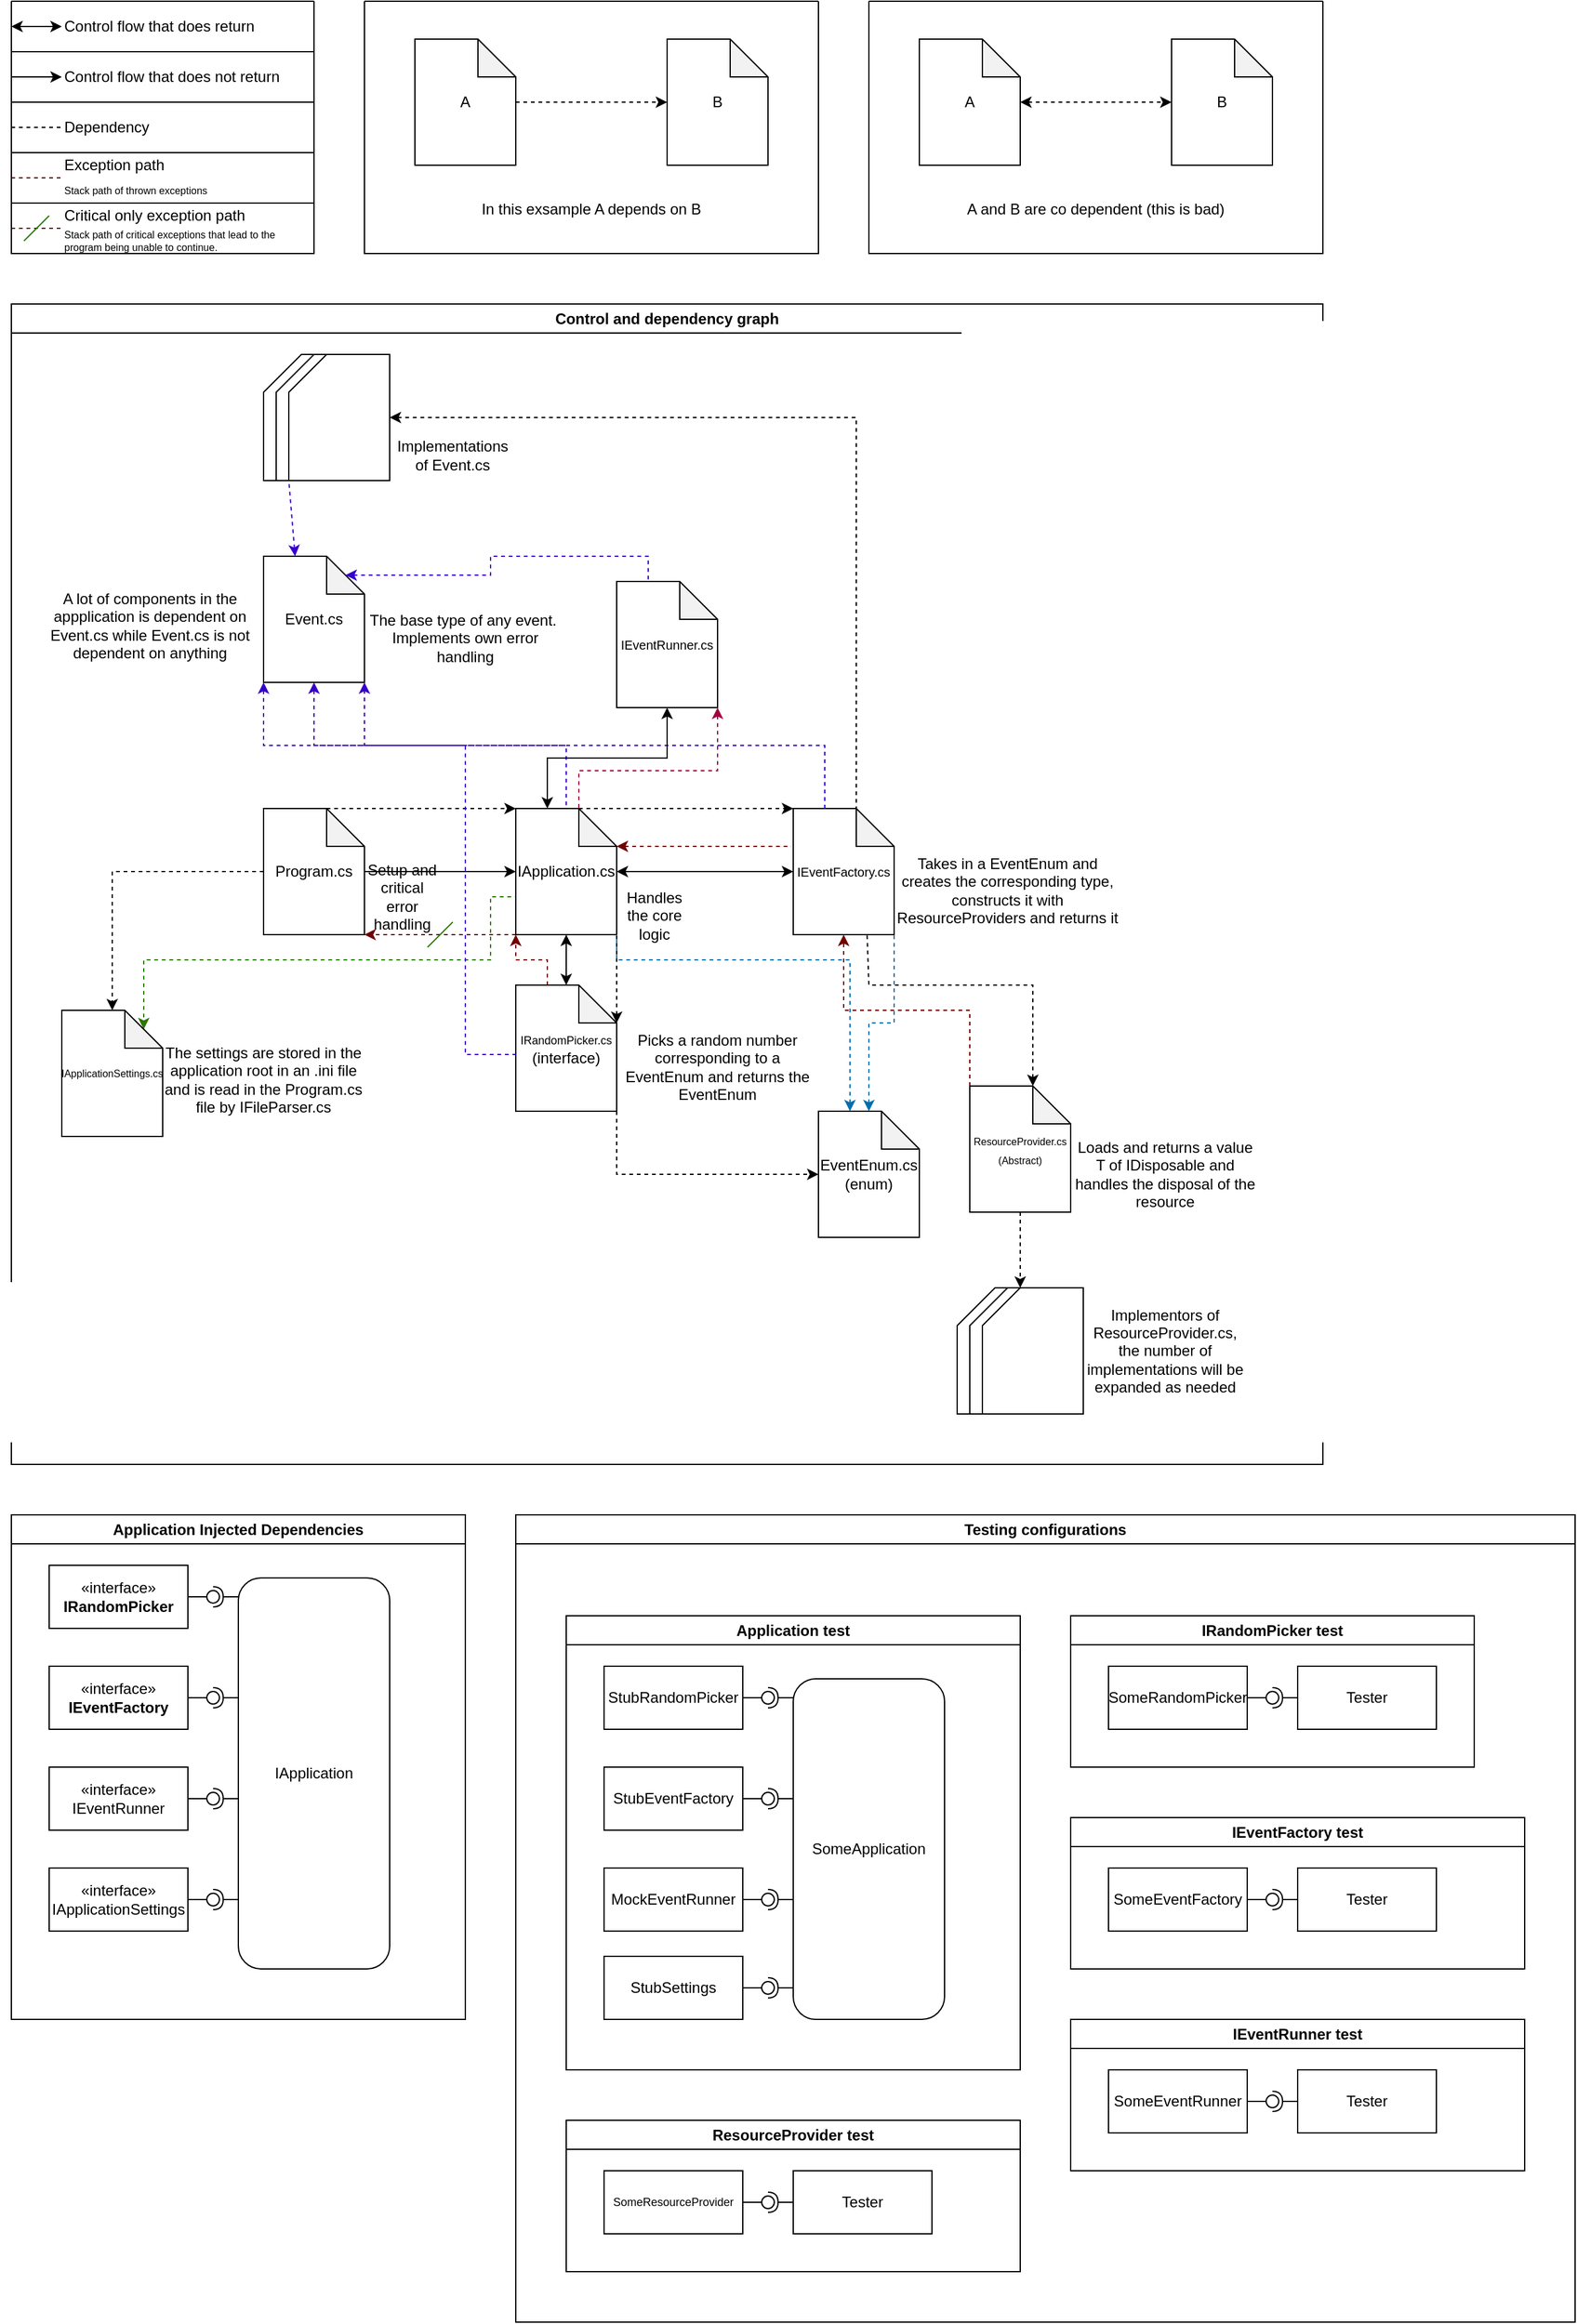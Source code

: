 <mxfile version="21.6.8" type="device">
  <diagram name="Page-1" id="oXJqQtW-Z9CdaKA_W9ZZ">
    <mxGraphModel dx="1449" dy="1396" grid="1" gridSize="10" guides="1" tooltips="1" connect="1" arrows="1" fold="1" page="1" pageScale="1" pageWidth="850" pageHeight="1100" math="0" shadow="0">
      <root>
        <mxCell id="0" />
        <mxCell id="1" parent="0" />
        <mxCell id="w2HOxnU2GR0AyzulczZv-25" value="" style="endArrow=none;dashed=1;html=1;rounded=0;fillColor=#a20025;strokeColor=#6F0000;" parent="1" edge="1">
          <mxGeometry width="50" height="50" relative="1" as="geometry">
            <mxPoint x="240" y="300" as="sourcePoint" />
            <mxPoint x="280" y="300" as="targetPoint" />
          </mxGeometry>
        </mxCell>
        <mxCell id="w2HOxnU2GR0AyzulczZv-26" value="" style="endArrow=none;dashed=1;html=1;rounded=0;fillColor=#a20025;strokeColor=#6F0000;" parent="1" edge="1">
          <mxGeometry width="50" height="50" relative="1" as="geometry">
            <mxPoint x="240" y="260" as="sourcePoint" />
            <mxPoint x="280" y="260" as="targetPoint" />
          </mxGeometry>
        </mxCell>
        <mxCell id="w2HOxnU2GR0AyzulczZv-27" value="" style="endArrow=none;html=1;rounded=0;fillColor=#60a917;strokeColor=#2D7600;" parent="1" edge="1">
          <mxGeometry width="50" height="50" relative="1" as="geometry">
            <mxPoint x="270" y="290" as="sourcePoint" />
            <mxPoint x="250" y="310" as="targetPoint" />
          </mxGeometry>
        </mxCell>
        <mxCell id="w2HOxnU2GR0AyzulczZv-28" value="Exception path" style="text;html=1;strokeColor=none;fillColor=none;align=left;verticalAlign=middle;whiteSpace=wrap;rounded=0;" parent="1" vertex="1">
          <mxGeometry x="280" y="240" width="90" height="20" as="geometry" />
        </mxCell>
        <mxCell id="w2HOxnU2GR0AyzulczZv-30" value="" style="swimlane;startSize=0;" parent="1" vertex="1">
          <mxGeometry x="240" y="280" width="240" height="40" as="geometry" />
        </mxCell>
        <mxCell id="w2HOxnU2GR0AyzulczZv-34" value="Critical only exception path" style="text;html=1;strokeColor=none;fillColor=none;align=left;verticalAlign=middle;whiteSpace=wrap;rounded=0;" parent="w2HOxnU2GR0AyzulczZv-30" vertex="1">
          <mxGeometry x="40" width="150" height="20" as="geometry" />
        </mxCell>
        <mxCell id="w2HOxnU2GR0AyzulczZv-36" value="Stack path of critical exceptions that lead to the program being unable to continue." style="text;html=1;strokeColor=none;fillColor=none;align=left;verticalAlign=middle;whiteSpace=wrap;rounded=0;fontSize=8;" parent="w2HOxnU2GR0AyzulczZv-30" vertex="1">
          <mxGeometry x="40" y="20" width="200" height="20" as="geometry" />
        </mxCell>
        <mxCell id="w2HOxnU2GR0AyzulczZv-31" value="" style="swimlane;startSize=0;" parent="1" vertex="1">
          <mxGeometry x="240" y="240" width="240" height="40" as="geometry" />
        </mxCell>
        <mxCell id="w2HOxnU2GR0AyzulczZv-35" value="Stack path of thrown exceptions" style="text;html=1;strokeColor=none;fillColor=none;align=left;verticalAlign=middle;whiteSpace=wrap;rounded=0;fontSize=8;" parent="w2HOxnU2GR0AyzulczZv-31" vertex="1">
          <mxGeometry x="40" y="20" width="200" height="20" as="geometry" />
        </mxCell>
        <mxCell id="w2HOxnU2GR0AyzulczZv-53" value="" style="endArrow=none;dashed=1;html=1;rounded=0;" parent="1" edge="1">
          <mxGeometry width="50" height="50" relative="1" as="geometry">
            <mxPoint x="240" y="220" as="sourcePoint" />
            <mxPoint x="280" y="220" as="targetPoint" />
          </mxGeometry>
        </mxCell>
        <mxCell id="w2HOxnU2GR0AyzulczZv-55" value="" style="swimlane;startSize=0;" parent="1" vertex="1">
          <mxGeometry x="240" y="200" width="240" height="40" as="geometry" />
        </mxCell>
        <mxCell id="w2HOxnU2GR0AyzulczZv-56" value="Dependency" style="text;html=1;strokeColor=none;fillColor=none;align=left;verticalAlign=middle;whiteSpace=wrap;rounded=0;" parent="w2HOxnU2GR0AyzulczZv-55" vertex="1">
          <mxGeometry x="40" y="10" width="120" height="20" as="geometry" />
        </mxCell>
        <mxCell id="w2HOxnU2GR0AyzulczZv-62" value="" style="endArrow=classic;html=1;rounded=0;" parent="1" edge="1">
          <mxGeometry width="50" height="50" relative="1" as="geometry">
            <mxPoint x="240" y="180" as="sourcePoint" />
            <mxPoint x="280" y="180" as="targetPoint" />
          </mxGeometry>
        </mxCell>
        <mxCell id="w2HOxnU2GR0AyzulczZv-63" value="" style="swimlane;startSize=0;" parent="1" vertex="1">
          <mxGeometry x="240" y="160" width="240" height="40" as="geometry" />
        </mxCell>
        <mxCell id="w2HOxnU2GR0AyzulczZv-64" value="Control flow that does not return" style="text;html=1;strokeColor=none;fillColor=none;align=left;verticalAlign=middle;whiteSpace=wrap;rounded=0;" parent="w2HOxnU2GR0AyzulczZv-63" vertex="1">
          <mxGeometry x="40" y="10" width="200" height="20" as="geometry" />
        </mxCell>
        <mxCell id="w2HOxnU2GR0AyzulczZv-70" value="" style="endArrow=classic;startArrow=classic;html=1;rounded=0;" parent="1" edge="1">
          <mxGeometry width="50" height="50" relative="1" as="geometry">
            <mxPoint x="240" y="140" as="sourcePoint" />
            <mxPoint x="280" y="140" as="targetPoint" />
            <Array as="points" />
          </mxGeometry>
        </mxCell>
        <mxCell id="w2HOxnU2GR0AyzulczZv-71" value="" style="swimlane;startSize=0;" parent="1" vertex="1">
          <mxGeometry x="240" y="120" width="240" height="40" as="geometry" />
        </mxCell>
        <mxCell id="w2HOxnU2GR0AyzulczZv-72" value="Control flow that does return" style="text;html=1;strokeColor=none;fillColor=none;align=left;verticalAlign=middle;whiteSpace=wrap;rounded=0;" parent="w2HOxnU2GR0AyzulczZv-71" vertex="1">
          <mxGeometry x="40" y="5" width="200" height="30" as="geometry" />
        </mxCell>
        <mxCell id="w2HOxnU2GR0AyzulczZv-90" value="" style="swimlane;startSize=0;" parent="1" vertex="1">
          <mxGeometry x="520" y="120" width="360" height="200" as="geometry">
            <mxRectangle x="480" y="90" width="50" height="40" as="alternateBounds" />
          </mxGeometry>
        </mxCell>
        <mxCell id="w2HOxnU2GR0AyzulczZv-86" value="A" style="shape=note;whiteSpace=wrap;html=1;backgroundOutline=1;darkOpacity=0.05;" parent="w2HOxnU2GR0AyzulczZv-90" vertex="1">
          <mxGeometry x="40" y="30" width="80" height="100" as="geometry" />
        </mxCell>
        <mxCell id="w2HOxnU2GR0AyzulczZv-87" value="B" style="shape=note;whiteSpace=wrap;html=1;backgroundOutline=1;darkOpacity=0.05;" parent="w2HOxnU2GR0AyzulczZv-90" vertex="1">
          <mxGeometry x="240" y="30" width="80" height="100" as="geometry" />
        </mxCell>
        <mxCell id="w2HOxnU2GR0AyzulczZv-88" style="edgeStyle=orthogonalEdgeStyle;rounded=0;orthogonalLoop=1;jettySize=auto;html=1;entryX=0;entryY=0.5;entryDx=0;entryDy=0;entryPerimeter=0;dashed=1;" parent="w2HOxnU2GR0AyzulczZv-90" source="w2HOxnU2GR0AyzulczZv-86" target="w2HOxnU2GR0AyzulczZv-87" edge="1">
          <mxGeometry relative="1" as="geometry" />
        </mxCell>
        <mxCell id="w2HOxnU2GR0AyzulczZv-89" value="In this exsample A depends on B" style="text;html=1;strokeColor=none;fillColor=none;align=center;verticalAlign=middle;whiteSpace=wrap;rounded=0;" parent="w2HOxnU2GR0AyzulczZv-90" vertex="1">
          <mxGeometry x="40" y="150" width="280" height="30" as="geometry" />
        </mxCell>
        <mxCell id="w2HOxnU2GR0AyzulczZv-91" value="" style="swimlane;startSize=0;" parent="1" vertex="1">
          <mxGeometry x="920" y="120" width="360" height="200" as="geometry">
            <mxRectangle x="480" y="90" width="50" height="40" as="alternateBounds" />
          </mxGeometry>
        </mxCell>
        <mxCell id="w2HOxnU2GR0AyzulczZv-92" value="A" style="shape=note;whiteSpace=wrap;html=1;backgroundOutline=1;darkOpacity=0.05;" parent="w2HOxnU2GR0AyzulczZv-91" vertex="1">
          <mxGeometry x="40" y="30" width="80" height="100" as="geometry" />
        </mxCell>
        <mxCell id="w2HOxnU2GR0AyzulczZv-93" value="B" style="shape=note;whiteSpace=wrap;html=1;backgroundOutline=1;darkOpacity=0.05;" parent="w2HOxnU2GR0AyzulczZv-91" vertex="1">
          <mxGeometry x="240" y="30" width="80" height="100" as="geometry" />
        </mxCell>
        <mxCell id="w2HOxnU2GR0AyzulczZv-94" style="edgeStyle=orthogonalEdgeStyle;rounded=0;orthogonalLoop=1;jettySize=auto;html=1;entryX=0;entryY=0.5;entryDx=0;entryDy=0;entryPerimeter=0;dashed=1;startArrow=classic;startFill=1;" parent="w2HOxnU2GR0AyzulczZv-91" source="w2HOxnU2GR0AyzulczZv-92" target="w2HOxnU2GR0AyzulczZv-93" edge="1">
          <mxGeometry relative="1" as="geometry" />
        </mxCell>
        <mxCell id="w2HOxnU2GR0AyzulczZv-95" value="A and B are co dependent (this is bad)" style="text;html=1;strokeColor=none;fillColor=none;align=center;verticalAlign=middle;whiteSpace=wrap;rounded=0;" parent="w2HOxnU2GR0AyzulczZv-91" vertex="1">
          <mxGeometry x="40" y="150" width="280" height="30" as="geometry" />
        </mxCell>
        <mxCell id="w2HOxnU2GR0AyzulczZv-113" value="Control and dependency graph" style="swimlane;whiteSpace=wrap;html=1;" parent="1" vertex="1">
          <mxGeometry x="240" y="360" width="1040" height="920" as="geometry" />
        </mxCell>
        <mxCell id="3jPGnn16u3qIRGqG-PNF-4" style="edgeStyle=orthogonalEdgeStyle;rounded=0;orthogonalLoop=1;jettySize=auto;html=1;entryX=0.5;entryY=0;entryDx=0;entryDy=0;entryPerimeter=0;dashed=1;" edge="1" parent="w2HOxnU2GR0AyzulczZv-113" source="w2HOxnU2GR0AyzulczZv-2" target="3jPGnn16u3qIRGqG-PNF-1">
          <mxGeometry relative="1" as="geometry" />
        </mxCell>
        <mxCell id="w2HOxnU2GR0AyzulczZv-2" value="Program.cs" style="shape=note;whiteSpace=wrap;html=1;backgroundOutline=1;darkOpacity=0.05;" parent="w2HOxnU2GR0AyzulczZv-113" vertex="1">
          <mxGeometry x="200" y="400" width="80" height="100" as="geometry" />
        </mxCell>
        <mxCell id="w2HOxnU2GR0AyzulczZv-13" style="edgeStyle=orthogonalEdgeStyle;rounded=0;orthogonalLoop=1;jettySize=auto;html=1;exitX=0;exitY=1;exitDx=0;exitDy=0;exitPerimeter=0;entryX=1;entryY=1;entryDx=0;entryDy=0;entryPerimeter=0;fillColor=#a20025;strokeColor=#6F0000;dashed=1;" parent="w2HOxnU2GR0AyzulczZv-113" source="w2HOxnU2GR0AyzulczZv-3" target="w2HOxnU2GR0AyzulczZv-2" edge="1">
          <mxGeometry relative="1" as="geometry">
            <Array as="points">
              <mxPoint x="380" y="500" />
              <mxPoint x="380" y="500" />
            </Array>
          </mxGeometry>
        </mxCell>
        <mxCell id="3jPGnn16u3qIRGqG-PNF-5" style="edgeStyle=orthogonalEdgeStyle;rounded=0;orthogonalLoop=1;jettySize=auto;html=1;exitX=0.014;exitY=0.712;exitDx=0;exitDy=0;exitPerimeter=0;entryX=0;entryY=0;entryDx=65;entryDy=15;entryPerimeter=0;dashed=1;fillColor=#60a917;strokeColor=#2D7600;" edge="1" parent="w2HOxnU2GR0AyzulczZv-113" source="w2HOxnU2GR0AyzulczZv-3" target="3jPGnn16u3qIRGqG-PNF-1">
          <mxGeometry relative="1" as="geometry">
            <Array as="points">
              <mxPoint x="400" y="471" />
              <mxPoint x="400" y="470" />
              <mxPoint x="380" y="470" />
              <mxPoint x="380" y="520" />
              <mxPoint x="105" y="520" />
            </Array>
          </mxGeometry>
        </mxCell>
        <mxCell id="w2HOxnU2GR0AyzulczZv-3" value="IApplication.cs" style="shape=note;whiteSpace=wrap;html=1;backgroundOutline=1;darkOpacity=0.05;" parent="w2HOxnU2GR0AyzulczZv-113" vertex="1">
          <mxGeometry x="400" y="400" width="80" height="100" as="geometry" />
        </mxCell>
        <mxCell id="w2HOxnU2GR0AyzulczZv-5" style="edgeStyle=orthogonalEdgeStyle;rounded=0;orthogonalLoop=1;jettySize=auto;html=1;entryX=0;entryY=0.5;entryDx=0;entryDy=0;entryPerimeter=0;" parent="w2HOxnU2GR0AyzulczZv-113" source="w2HOxnU2GR0AyzulczZv-2" target="w2HOxnU2GR0AyzulczZv-3" edge="1">
          <mxGeometry relative="1" as="geometry">
            <Array as="points">
              <mxPoint x="390" y="450" />
              <mxPoint x="390" y="450" />
            </Array>
          </mxGeometry>
        </mxCell>
        <mxCell id="w2HOxnU2GR0AyzulczZv-10" style="edgeStyle=orthogonalEdgeStyle;rounded=0;orthogonalLoop=1;jettySize=auto;html=1;exitX=0;exitY=0;exitDx=25;exitDy=0;exitPerimeter=0;entryX=0;entryY=1;entryDx=0;entryDy=0;entryPerimeter=0;fillColor=#a20025;strokeColor=#6F0000;dashed=1;" parent="w2HOxnU2GR0AyzulczZv-113" source="w2HOxnU2GR0AyzulczZv-4" target="w2HOxnU2GR0AyzulczZv-3" edge="1">
          <mxGeometry relative="1" as="geometry" />
        </mxCell>
        <mxCell id="w2HOxnU2GR0AyzulczZv-4" value="&lt;font style=&quot;&quot;&gt;&lt;font style=&quot;font-size: 9px;&quot;&gt;IRandomPicker.cs&lt;br&gt;&lt;/font&gt;(interface)&lt;br&gt;&lt;/font&gt;" style="shape=note;whiteSpace=wrap;html=1;backgroundOutline=1;darkOpacity=0.05;" parent="w2HOxnU2GR0AyzulczZv-113" vertex="1">
          <mxGeometry x="400" y="540" width="80" height="100" as="geometry" />
        </mxCell>
        <mxCell id="w2HOxnU2GR0AyzulczZv-8" style="edgeStyle=orthogonalEdgeStyle;rounded=0;orthogonalLoop=1;jettySize=auto;html=1;exitX=0.5;exitY=1;exitDx=0;exitDy=0;exitPerimeter=0;entryX=0.5;entryY=0;entryDx=0;entryDy=0;entryPerimeter=0;startArrow=classic;startFill=1;" parent="w2HOxnU2GR0AyzulczZv-113" source="w2HOxnU2GR0AyzulczZv-3" target="w2HOxnU2GR0AyzulczZv-4" edge="1">
          <mxGeometry relative="1" as="geometry" />
        </mxCell>
        <mxCell id="w2HOxnU2GR0AyzulczZv-14" value="" style="endArrow=none;html=1;rounded=0;fillColor=#60a917;strokeColor=#2D7600;" parent="w2HOxnU2GR0AyzulczZv-113" edge="1">
          <mxGeometry width="50" height="50" relative="1" as="geometry">
            <mxPoint x="330" y="510" as="sourcePoint" />
            <mxPoint x="350" y="490" as="targetPoint" />
          </mxGeometry>
        </mxCell>
        <mxCell id="w2HOxnU2GR0AyzulczZv-21" value="Picks a random number corresponding to a EventEnum and returns the EventEnum" style="text;html=1;strokeColor=none;fillColor=none;align=center;verticalAlign=middle;whiteSpace=wrap;rounded=0;" parent="w2HOxnU2GR0AyzulczZv-113" vertex="1">
          <mxGeometry x="480" y="570" width="160" height="70" as="geometry" />
        </mxCell>
        <mxCell id="w2HOxnU2GR0AyzulczZv-22" value="Handles the core logic" style="text;html=1;strokeColor=none;fillColor=none;align=center;verticalAlign=middle;whiteSpace=wrap;rounded=0;" parent="w2HOxnU2GR0AyzulczZv-113" vertex="1">
          <mxGeometry x="480" y="460" width="60" height="50" as="geometry" />
        </mxCell>
        <mxCell id="w2HOxnU2GR0AyzulczZv-24" value="Setup and critical error handling" style="text;html=1;strokeColor=none;fillColor=none;align=center;verticalAlign=middle;whiteSpace=wrap;rounded=0;" parent="w2HOxnU2GR0AyzulczZv-113" vertex="1">
          <mxGeometry x="280" y="440" width="60" height="60" as="geometry" />
        </mxCell>
        <mxCell id="w2HOxnU2GR0AyzulczZv-41" value="&lt;font style=&quot;font-size: 10px;&quot;&gt;IEventFactory.cs&lt;/font&gt;" style="shape=note;whiteSpace=wrap;html=1;backgroundOutline=1;darkOpacity=0.05;" parent="w2HOxnU2GR0AyzulczZv-113" vertex="1">
          <mxGeometry x="620" y="400" width="80" height="100" as="geometry" />
        </mxCell>
        <mxCell id="w2HOxnU2GR0AyzulczZv-47" style="edgeStyle=orthogonalEdgeStyle;rounded=0;orthogonalLoop=1;jettySize=auto;html=1;entryX=0;entryY=0.5;entryDx=0;entryDy=0;entryPerimeter=0;startArrow=classic;startFill=1;" parent="w2HOxnU2GR0AyzulczZv-113" source="w2HOxnU2GR0AyzulczZv-3" target="w2HOxnU2GR0AyzulczZv-41" edge="1">
          <mxGeometry relative="1" as="geometry" />
        </mxCell>
        <mxCell id="w2HOxnU2GR0AyzulczZv-99" style="edgeStyle=orthogonalEdgeStyle;rounded=0;orthogonalLoop=1;jettySize=auto;html=1;exitX=0;exitY=0;exitDx=80;exitDy=30;exitPerimeter=0;entryX=-0.018;entryY=0.3;entryDx=0;entryDy=0;entryPerimeter=0;fillColor=#a20025;strokeColor=#6F0000;startArrow=classic;startFill=1;endArrow=none;endFill=0;dashed=1;" parent="w2HOxnU2GR0AyzulczZv-113" source="w2HOxnU2GR0AyzulczZv-3" target="w2HOxnU2GR0AyzulczZv-41" edge="1">
          <mxGeometry relative="1" as="geometry" />
        </mxCell>
        <mxCell id="w2HOxnU2GR0AyzulczZv-43" value="Takes in a EventEnum and creates the corresponding type, constructs it with ResourceProviders and returns it" style="text;html=1;strokeColor=none;fillColor=none;align=center;verticalAlign=middle;whiteSpace=wrap;rounded=0;" parent="w2HOxnU2GR0AyzulczZv-113" vertex="1">
          <mxGeometry x="700" y="430" width="180" height="70" as="geometry" />
        </mxCell>
        <mxCell id="w2HOxnU2GR0AyzulczZv-97" style="edgeStyle=orthogonalEdgeStyle;rounded=0;orthogonalLoop=1;jettySize=auto;html=1;exitX=0;exitY=0;exitDx=0;exitDy=0;exitPerimeter=0;entryX=0.5;entryY=1;entryDx=0;entryDy=0;entryPerimeter=0;fillColor=#a20025;strokeColor=#6F0000;dashed=1;" parent="w2HOxnU2GR0AyzulczZv-113" source="w2HOxnU2GR0AyzulczZv-44" target="w2HOxnU2GR0AyzulczZv-41" edge="1">
          <mxGeometry relative="1" as="geometry">
            <mxPoint x="759.953" y="560" as="targetPoint" />
          </mxGeometry>
        </mxCell>
        <mxCell id="w2HOxnU2GR0AyzulczZv-44" value="&lt;font style=&quot;font-size: 8px;&quot;&gt;ResourceProvider.cs&lt;br&gt;(Abstract)&lt;br&gt;&lt;/font&gt;" style="shape=note;whiteSpace=wrap;html=1;backgroundOutline=1;darkOpacity=0.05;" parent="w2HOxnU2GR0AyzulczZv-113" vertex="1">
          <mxGeometry x="760" y="620" width="80" height="100" as="geometry" />
        </mxCell>
        <mxCell id="w2HOxnU2GR0AyzulczZv-45" value="Loads and returns a value T of IDisposable and handles the disposal of the resource" style="text;html=1;strokeColor=none;fillColor=none;align=center;verticalAlign=middle;whiteSpace=wrap;rounded=0;" parent="w2HOxnU2GR0AyzulczZv-113" vertex="1">
          <mxGeometry x="840" y="660" width="150" height="60" as="geometry" />
        </mxCell>
        <mxCell id="w2HOxnU2GR0AyzulczZv-46" value="" style="endArrow=none;dashed=1;html=1;rounded=0;entryX=0.732;entryY=0.998;entryDx=0;entryDy=0;entryPerimeter=0;endFill=0;startArrow=classic;startFill=1;exitX=0;exitY=0;exitDx=50;exitDy=0;exitPerimeter=0;" parent="w2HOxnU2GR0AyzulczZv-113" source="w2HOxnU2GR0AyzulczZv-44" target="w2HOxnU2GR0AyzulczZv-41" edge="1">
          <mxGeometry width="50" height="50" relative="1" as="geometry">
            <mxPoint x="760" y="620" as="sourcePoint" />
            <mxPoint x="720" y="530" as="targetPoint" />
            <Array as="points">
              <mxPoint x="810" y="540" />
              <mxPoint x="720" y="540" />
              <mxPoint x="680" y="540" />
            </Array>
          </mxGeometry>
        </mxCell>
        <mxCell id="w2HOxnU2GR0AyzulczZv-48" value="" style="shape=card;whiteSpace=wrap;html=1;" parent="w2HOxnU2GR0AyzulczZv-113" vertex="1">
          <mxGeometry x="750" y="780" width="80" height="100" as="geometry" />
        </mxCell>
        <mxCell id="w2HOxnU2GR0AyzulczZv-49" value="" style="shape=card;whiteSpace=wrap;html=1;" parent="w2HOxnU2GR0AyzulczZv-113" vertex="1">
          <mxGeometry x="760" y="780" width="80" height="100" as="geometry" />
        </mxCell>
        <mxCell id="w2HOxnU2GR0AyzulczZv-50" value="" style="shape=card;whiteSpace=wrap;html=1;" parent="w2HOxnU2GR0AyzulczZv-113" vertex="1">
          <mxGeometry x="770" y="780" width="80" height="100" as="geometry" />
        </mxCell>
        <mxCell id="w2HOxnU2GR0AyzulczZv-51" style="edgeStyle=orthogonalEdgeStyle;rounded=0;orthogonalLoop=1;jettySize=auto;html=1;entryX=0;entryY=0;entryDx=30;entryDy=0;entryPerimeter=0;dashed=1;" parent="w2HOxnU2GR0AyzulczZv-113" source="w2HOxnU2GR0AyzulczZv-44" target="w2HOxnU2GR0AyzulczZv-50" edge="1">
          <mxGeometry relative="1" as="geometry" />
        </mxCell>
        <mxCell id="w2HOxnU2GR0AyzulczZv-52" value="Implementors of &lt;br&gt;ResourceProvider.cs, the number of implementations will be expanded as needed" style="text;html=1;strokeColor=none;fillColor=none;align=center;verticalAlign=middle;whiteSpace=wrap;rounded=0;" parent="w2HOxnU2GR0AyzulczZv-113" vertex="1">
          <mxGeometry x="850" y="780" width="130" height="100" as="geometry" />
        </mxCell>
        <mxCell id="w2HOxnU2GR0AyzulczZv-57" value="" style="endArrow=classic;dashed=1;html=1;rounded=0;entryX=0;entryY=0;entryDx=0;entryDy=0;entryPerimeter=0;exitX=0;exitY=0;exitDx=50;exitDy=0;exitPerimeter=0;endFill=1;" parent="w2HOxnU2GR0AyzulczZv-113" source="w2HOxnU2GR0AyzulczZv-3" target="w2HOxnU2GR0AyzulczZv-41" edge="1">
          <mxGeometry width="50" height="50" relative="1" as="geometry">
            <mxPoint x="510" y="440" as="sourcePoint" />
            <mxPoint x="560" y="390" as="targetPoint" />
          </mxGeometry>
        </mxCell>
        <mxCell id="w2HOxnU2GR0AyzulczZv-58" value="" style="endArrow=classic;dashed=1;html=1;rounded=0;entryX=0;entryY=0;entryDx=0;entryDy=0;entryPerimeter=0;exitX=0;exitY=0;exitDx=50;exitDy=0;exitPerimeter=0;endFill=1;" parent="w2HOxnU2GR0AyzulczZv-113" source="w2HOxnU2GR0AyzulczZv-2" target="w2HOxnU2GR0AyzulczZv-3" edge="1">
          <mxGeometry width="50" height="50" relative="1" as="geometry">
            <mxPoint x="300" y="430" as="sourcePoint" />
            <mxPoint x="350" y="380" as="targetPoint" />
          </mxGeometry>
        </mxCell>
        <mxCell id="w2HOxnU2GR0AyzulczZv-59" value="" style="endArrow=none;dashed=1;html=1;rounded=0;entryX=1;entryY=1;entryDx=0;entryDy=0;entryPerimeter=0;exitX=0;exitY=0;exitDx=80;exitDy=30;exitPerimeter=0;endFill=0;startArrow=classic;startFill=1;" parent="w2HOxnU2GR0AyzulczZv-113" source="w2HOxnU2GR0AyzulczZv-4" target="w2HOxnU2GR0AyzulczZv-3" edge="1">
          <mxGeometry width="50" height="50" relative="1" as="geometry">
            <mxPoint x="450" y="530" as="sourcePoint" />
            <mxPoint x="500" y="480" as="targetPoint" />
          </mxGeometry>
        </mxCell>
        <mxCell id="w2HOxnU2GR0AyzulczZv-82" style="edgeStyle=orthogonalEdgeStyle;rounded=0;orthogonalLoop=1;jettySize=auto;html=1;exitX=0.5;exitY=1;exitDx=0;exitDy=0;exitPerimeter=0;entryX=0.5;entryY=0;entryDx=0;entryDy=0;entryPerimeter=0;dashed=1;endArrow=none;endFill=0;startArrow=classic;startFill=1;fillColor=#6a00ff;strokeColor=#3700CC;" parent="w2HOxnU2GR0AyzulczZv-113" source="w2HOxnU2GR0AyzulczZv-73" target="w2HOxnU2GR0AyzulczZv-3" edge="1">
          <mxGeometry relative="1" as="geometry" />
        </mxCell>
        <mxCell id="w2HOxnU2GR0AyzulczZv-83" style="edgeStyle=orthogonalEdgeStyle;rounded=0;orthogonalLoop=1;jettySize=auto;html=1;exitX=0;exitY=1;exitDx=0;exitDy=0;exitPerimeter=0;entryX=0;entryY=0.5;entryDx=0;entryDy=0;entryPerimeter=0;endArrow=none;endFill=0;startArrow=classic;startFill=1;dashed=1;fillColor=#6a00ff;strokeColor=#3700CC;" parent="w2HOxnU2GR0AyzulczZv-113" source="w2HOxnU2GR0AyzulczZv-73" edge="1">
          <mxGeometry relative="1" as="geometry">
            <mxPoint x="200" y="305" as="sourcePoint" />
            <mxPoint x="400" y="595" as="targetPoint" />
            <Array as="points">
              <mxPoint x="200" y="350" />
              <mxPoint x="360" y="350" />
              <mxPoint x="360" y="595" />
            </Array>
          </mxGeometry>
        </mxCell>
        <mxCell id="w2HOxnU2GR0AyzulczZv-73" value="Event.cs" style="shape=note;whiteSpace=wrap;html=1;backgroundOutline=1;darkOpacity=0.05;" parent="w2HOxnU2GR0AyzulczZv-113" vertex="1">
          <mxGeometry x="200" y="200" width="80" height="100" as="geometry" />
        </mxCell>
        <mxCell id="w2HOxnU2GR0AyzulczZv-85" style="edgeStyle=orthogonalEdgeStyle;rounded=0;orthogonalLoop=1;jettySize=auto;html=1;exitX=0;exitY=0;exitDx=25;exitDy=0;exitPerimeter=0;entryX=1;entryY=1;entryDx=0;entryDy=0;entryPerimeter=0;dashed=1;fillColor=#6a00ff;strokeColor=#3700CC;" parent="w2HOxnU2GR0AyzulczZv-113" source="w2HOxnU2GR0AyzulczZv-41" target="w2HOxnU2GR0AyzulczZv-73" edge="1">
          <mxGeometry relative="1" as="geometry" />
        </mxCell>
        <mxCell id="w2HOxnU2GR0AyzulczZv-74" value="The base type of any event.&amp;nbsp;&lt;br&gt;Implements own error handling" style="text;html=1;strokeColor=none;fillColor=none;align=center;verticalAlign=middle;whiteSpace=wrap;rounded=0;" parent="w2HOxnU2GR0AyzulczZv-113" vertex="1">
          <mxGeometry x="280" y="230" width="160" height="70" as="geometry" />
        </mxCell>
        <mxCell id="w2HOxnU2GR0AyzulczZv-75" value="" style="shape=card;whiteSpace=wrap;html=1;" parent="w2HOxnU2GR0AyzulczZv-113" vertex="1">
          <mxGeometry x="200" y="40" width="80" height="100" as="geometry" />
        </mxCell>
        <mxCell id="w2HOxnU2GR0AyzulczZv-76" value="" style="shape=card;whiteSpace=wrap;html=1;" parent="w2HOxnU2GR0AyzulczZv-113" vertex="1">
          <mxGeometry x="210" y="40" width="80" height="100" as="geometry" />
        </mxCell>
        <mxCell id="w2HOxnU2GR0AyzulczZv-96" style="edgeStyle=orthogonalEdgeStyle;rounded=0;orthogonalLoop=1;jettySize=auto;html=1;entryX=0;entryY=0;entryDx=50;entryDy=0;entryPerimeter=0;endArrow=none;endFill=0;startArrow=classic;startFill=1;dashed=1;" parent="w2HOxnU2GR0AyzulczZv-113" source="w2HOxnU2GR0AyzulczZv-77" target="w2HOxnU2GR0AyzulczZv-41" edge="1">
          <mxGeometry relative="1" as="geometry">
            <Array as="points">
              <mxPoint x="670" y="90" />
            </Array>
          </mxGeometry>
        </mxCell>
        <mxCell id="w2HOxnU2GR0AyzulczZv-77" value="" style="shape=card;whiteSpace=wrap;html=1;" parent="w2HOxnU2GR0AyzulczZv-113" vertex="1">
          <mxGeometry x="220" y="40" width="80" height="100" as="geometry" />
        </mxCell>
        <mxCell id="w2HOxnU2GR0AyzulczZv-79" value="Implementations of Event.cs" style="text;html=1;strokeColor=none;fillColor=none;align=center;verticalAlign=middle;whiteSpace=wrap;rounded=0;" parent="w2HOxnU2GR0AyzulczZv-113" vertex="1">
          <mxGeometry x="300" y="100" width="100" height="40" as="geometry" />
        </mxCell>
        <mxCell id="w2HOxnU2GR0AyzulczZv-81" value="" style="endArrow=none;dashed=1;html=1;rounded=0;entryX=0;entryY=1;entryDx=0;entryDy=0;entryPerimeter=0;exitX=0;exitY=0;exitDx=25;exitDy=0;exitPerimeter=0;startArrow=classic;startFill=1;fillColor=#6a00ff;strokeColor=#3700CC;" parent="w2HOxnU2GR0AyzulczZv-113" source="w2HOxnU2GR0AyzulczZv-73" target="w2HOxnU2GR0AyzulczZv-77" edge="1">
          <mxGeometry width="50" height="50" relative="1" as="geometry">
            <mxPoint x="320" y="210" as="sourcePoint" />
            <mxPoint x="370" y="160" as="targetPoint" />
          </mxGeometry>
        </mxCell>
        <mxCell id="w2HOxnU2GR0AyzulczZv-111" style="edgeStyle=orthogonalEdgeStyle;rounded=0;orthogonalLoop=1;jettySize=auto;html=1;exitX=0;exitY=0;exitDx=25;exitDy=0;exitPerimeter=0;entryX=1;entryY=1;entryDx=0;entryDy=0;entryPerimeter=0;fillColor=#1ba1e2;strokeColor=#006EAF;dashed=1;endArrow=none;endFill=0;startArrow=classic;startFill=1;" parent="w2HOxnU2GR0AyzulczZv-113" source="w2HOxnU2GR0AyzulczZv-101" target="w2HOxnU2GR0AyzulczZv-3" edge="1">
          <mxGeometry relative="1" as="geometry">
            <Array as="points">
              <mxPoint x="665" y="520" />
              <mxPoint x="480" y="520" />
            </Array>
          </mxGeometry>
        </mxCell>
        <mxCell id="w2HOxnU2GR0AyzulczZv-112" style="edgeStyle=orthogonalEdgeStyle;rounded=0;orthogonalLoop=1;jettySize=auto;html=1;entryX=1;entryY=1;entryDx=0;entryDy=0;entryPerimeter=0;fillColor=#1ba1e2;strokeColor=#006EAF;startArrow=classic;startFill=1;endArrow=none;endFill=0;dashed=1;" parent="w2HOxnU2GR0AyzulczZv-113" source="w2HOxnU2GR0AyzulczZv-101" target="w2HOxnU2GR0AyzulczZv-41" edge="1">
          <mxGeometry relative="1" as="geometry" />
        </mxCell>
        <mxCell id="w2HOxnU2GR0AyzulczZv-101" value="EventEnum.cs&lt;br&gt;(enum)" style="shape=note;whiteSpace=wrap;html=1;backgroundOutline=1;darkOpacity=0.05;" parent="w2HOxnU2GR0AyzulczZv-113" vertex="1">
          <mxGeometry x="640" y="640" width="80" height="100" as="geometry" />
        </mxCell>
        <mxCell id="w2HOxnU2GR0AyzulczZv-110" style="edgeStyle=orthogonalEdgeStyle;rounded=0;orthogonalLoop=1;jettySize=auto;html=1;exitX=0;exitY=1;exitDx=0;exitDy=0;entryX=0;entryY=0.5;entryDx=0;entryDy=0;entryPerimeter=0;dashed=1;" parent="w2HOxnU2GR0AyzulczZv-113" source="w2HOxnU2GR0AyzulczZv-21" target="w2HOxnU2GR0AyzulczZv-101" edge="1">
          <mxGeometry relative="1" as="geometry" />
        </mxCell>
        <mxCell id="w2HOxnU2GR0AyzulczZv-106" style="edgeStyle=orthogonalEdgeStyle;rounded=0;orthogonalLoop=1;jettySize=auto;html=1;exitX=1;exitY=1;exitDx=0;exitDy=0;exitPerimeter=0;entryX=0;entryY=0;entryDx=50;entryDy=0;entryPerimeter=0;dashed=1;startArrow=classic;startFill=1;endArrow=none;endFill=0;fillColor=#d80073;strokeColor=#A50040;" parent="w2HOxnU2GR0AyzulczZv-113" source="w2HOxnU2GR0AyzulczZv-103" target="w2HOxnU2GR0AyzulczZv-3" edge="1">
          <mxGeometry relative="1" as="geometry">
            <Array as="points">
              <mxPoint x="560" y="370" />
              <mxPoint x="450" y="370" />
            </Array>
          </mxGeometry>
        </mxCell>
        <mxCell id="w2HOxnU2GR0AyzulczZv-103" value="&lt;font style=&quot;font-size: 10px;&quot;&gt;IEventRunner.cs&lt;/font&gt;" style="shape=note;whiteSpace=wrap;html=1;backgroundOutline=1;darkOpacity=0.05;" parent="w2HOxnU2GR0AyzulczZv-113" vertex="1">
          <mxGeometry x="480" y="220" width="80" height="100" as="geometry" />
        </mxCell>
        <mxCell id="w2HOxnU2GR0AyzulczZv-104" style="edgeStyle=orthogonalEdgeStyle;rounded=0;orthogonalLoop=1;jettySize=auto;html=1;exitX=0;exitY=0;exitDx=25;exitDy=0;exitPerimeter=0;entryX=0.5;entryY=1;entryDx=0;entryDy=0;entryPerimeter=0;startArrow=classic;startFill=1;" parent="w2HOxnU2GR0AyzulczZv-113" source="w2HOxnU2GR0AyzulczZv-3" target="w2HOxnU2GR0AyzulczZv-103" edge="1">
          <mxGeometry relative="1" as="geometry" />
        </mxCell>
        <mxCell id="w2HOxnU2GR0AyzulczZv-107" style="edgeStyle=orthogonalEdgeStyle;rounded=0;orthogonalLoop=1;jettySize=auto;html=1;exitX=0;exitY=0;exitDx=65;exitDy=15;exitPerimeter=0;entryX=0;entryY=0;entryDx=25;entryDy=0;entryPerimeter=0;fillColor=#6a00ff;strokeColor=#3700CC;endArrow=none;endFill=0;startArrow=classic;startFill=1;dashed=1;" parent="w2HOxnU2GR0AyzulczZv-113" source="w2HOxnU2GR0AyzulczZv-73" target="w2HOxnU2GR0AyzulczZv-103" edge="1">
          <mxGeometry relative="1" as="geometry" />
        </mxCell>
        <mxCell id="w2HOxnU2GR0AyzulczZv-108" value="A lot of components in the appplication is dependent on Event.cs while Event.cs is not dependent on anything" style="text;html=1;strokeColor=none;fillColor=none;align=center;verticalAlign=middle;whiteSpace=wrap;rounded=0;" parent="w2HOxnU2GR0AyzulczZv-113" vertex="1">
          <mxGeometry x="20" y="200" width="180" height="110" as="geometry" />
        </mxCell>
        <mxCell id="3jPGnn16u3qIRGqG-PNF-1" value="IApplicationSettings.cs" style="shape=note;whiteSpace=wrap;html=1;backgroundOutline=1;darkOpacity=0.05;fontSize=8;" vertex="1" parent="w2HOxnU2GR0AyzulczZv-113">
          <mxGeometry x="40" y="560" width="80" height="100" as="geometry" />
        </mxCell>
        <mxCell id="3jPGnn16u3qIRGqG-PNF-2" value="The settings are stored in the application root in an .ini file and is read in the Program.cs file by IFileParser.cs" style="text;html=1;strokeColor=none;fillColor=none;align=center;verticalAlign=middle;whiteSpace=wrap;rounded=0;" vertex="1" parent="w2HOxnU2GR0AyzulczZv-113">
          <mxGeometry x="120" y="570" width="160" height="90" as="geometry" />
        </mxCell>
        <mxCell id="w2HOxnU2GR0AyzulczZv-147" value="Application Injected Dependencies" style="swimlane;whiteSpace=wrap;html=1;" parent="1" vertex="1">
          <mxGeometry x="240" y="1320" width="360" height="400" as="geometry" />
        </mxCell>
        <mxCell id="w2HOxnU2GR0AyzulczZv-120" value="IApplication" style="rounded=1;whiteSpace=wrap;html=1;" parent="w2HOxnU2GR0AyzulczZv-147" vertex="1">
          <mxGeometry x="180" y="50" width="120" height="310" as="geometry" />
        </mxCell>
        <mxCell id="w2HOxnU2GR0AyzulczZv-130" value="«interface»&lt;br&gt;&lt;b&gt;IRandomPicker&lt;/b&gt;" style="html=1;whiteSpace=wrap;" parent="w2HOxnU2GR0AyzulczZv-147" vertex="1">
          <mxGeometry x="30" y="40" width="110" height="50" as="geometry" />
        </mxCell>
        <mxCell id="w2HOxnU2GR0AyzulczZv-134" value="«interface»&lt;br&gt;&lt;b&gt;IEventFactory&lt;/b&gt;" style="html=1;whiteSpace=wrap;" parent="w2HOxnU2GR0AyzulczZv-147" vertex="1">
          <mxGeometry x="30" y="120" width="110" height="50" as="geometry" />
        </mxCell>
        <mxCell id="w2HOxnU2GR0AyzulczZv-136" value="" style="rounded=0;orthogonalLoop=1;jettySize=auto;html=1;endArrow=halfCircle;endFill=0;endSize=6;strokeWidth=1;sketch=0;" parent="w2HOxnU2GR0AyzulczZv-147" target="w2HOxnU2GR0AyzulczZv-138" edge="1">
          <mxGeometry relative="1" as="geometry">
            <mxPoint x="180" y="65" as="sourcePoint" />
          </mxGeometry>
        </mxCell>
        <mxCell id="w2HOxnU2GR0AyzulczZv-137" value="" style="rounded=0;orthogonalLoop=1;jettySize=auto;html=1;endArrow=oval;endFill=0;sketch=0;sourcePerimeterSpacing=0;targetPerimeterSpacing=0;endSize=10;" parent="w2HOxnU2GR0AyzulczZv-147" target="w2HOxnU2GR0AyzulczZv-138" edge="1">
          <mxGeometry relative="1" as="geometry">
            <mxPoint x="140" y="65" as="sourcePoint" />
          </mxGeometry>
        </mxCell>
        <mxCell id="w2HOxnU2GR0AyzulczZv-138" value="" style="ellipse;whiteSpace=wrap;html=1;align=center;aspect=fixed;fillColor=none;strokeColor=none;resizable=0;perimeter=centerPerimeter;rotatable=0;allowArrows=0;points=[];outlineConnect=1;" parent="w2HOxnU2GR0AyzulczZv-147" vertex="1">
          <mxGeometry x="155" y="60" width="10" height="10" as="geometry" />
        </mxCell>
        <mxCell id="w2HOxnU2GR0AyzulczZv-139" value="«interface»&lt;br&gt;IEventRunner" style="html=1;whiteSpace=wrap;" parent="w2HOxnU2GR0AyzulczZv-147" vertex="1">
          <mxGeometry x="30" y="200" width="110" height="50" as="geometry" />
        </mxCell>
        <mxCell id="w2HOxnU2GR0AyzulczZv-140" value="" style="rounded=0;orthogonalLoop=1;jettySize=auto;html=1;endArrow=halfCircle;endFill=0;endSize=6;strokeWidth=1;sketch=0;" parent="w2HOxnU2GR0AyzulczZv-147" target="w2HOxnU2GR0AyzulczZv-142" edge="1">
          <mxGeometry relative="1" as="geometry">
            <mxPoint x="180" y="145" as="sourcePoint" />
          </mxGeometry>
        </mxCell>
        <mxCell id="w2HOxnU2GR0AyzulczZv-141" value="" style="rounded=0;orthogonalLoop=1;jettySize=auto;html=1;endArrow=oval;endFill=0;sketch=0;sourcePerimeterSpacing=0;targetPerimeterSpacing=0;endSize=10;" parent="w2HOxnU2GR0AyzulczZv-147" target="w2HOxnU2GR0AyzulczZv-142" edge="1">
          <mxGeometry relative="1" as="geometry">
            <mxPoint x="140" y="145" as="sourcePoint" />
          </mxGeometry>
        </mxCell>
        <mxCell id="w2HOxnU2GR0AyzulczZv-142" value="" style="ellipse;whiteSpace=wrap;html=1;align=center;aspect=fixed;fillColor=none;strokeColor=none;resizable=0;perimeter=centerPerimeter;rotatable=0;allowArrows=0;points=[];outlineConnect=1;" parent="w2HOxnU2GR0AyzulczZv-147" vertex="1">
          <mxGeometry x="155" y="140" width="10" height="10" as="geometry" />
        </mxCell>
        <mxCell id="w2HOxnU2GR0AyzulczZv-144" value="" style="rounded=0;orthogonalLoop=1;jettySize=auto;html=1;endArrow=halfCircle;endFill=0;endSize=6;strokeWidth=1;sketch=0;" parent="w2HOxnU2GR0AyzulczZv-147" target="w2HOxnU2GR0AyzulczZv-146" edge="1">
          <mxGeometry relative="1" as="geometry">
            <mxPoint x="180" y="225" as="sourcePoint" />
          </mxGeometry>
        </mxCell>
        <mxCell id="w2HOxnU2GR0AyzulczZv-145" value="" style="rounded=0;orthogonalLoop=1;jettySize=auto;html=1;endArrow=oval;endFill=0;sketch=0;sourcePerimeterSpacing=0;targetPerimeterSpacing=0;endSize=10;" parent="w2HOxnU2GR0AyzulczZv-147" target="w2HOxnU2GR0AyzulczZv-146" edge="1">
          <mxGeometry relative="1" as="geometry">
            <mxPoint x="140" y="225" as="sourcePoint" />
          </mxGeometry>
        </mxCell>
        <mxCell id="w2HOxnU2GR0AyzulczZv-146" value="" style="ellipse;whiteSpace=wrap;html=1;align=center;aspect=fixed;fillColor=none;strokeColor=none;resizable=0;perimeter=centerPerimeter;rotatable=0;allowArrows=0;points=[];outlineConnect=1;" parent="w2HOxnU2GR0AyzulczZv-147" vertex="1">
          <mxGeometry x="155" y="220" width="10" height="10" as="geometry" />
        </mxCell>
        <mxCell id="3jPGnn16u3qIRGqG-PNF-6" value="" style="rounded=0;orthogonalLoop=1;jettySize=auto;html=1;endArrow=halfCircle;endFill=0;endSize=6;strokeWidth=1;sketch=0;" edge="1" target="3jPGnn16u3qIRGqG-PNF-8" parent="w2HOxnU2GR0AyzulczZv-147">
          <mxGeometry relative="1" as="geometry">
            <mxPoint x="180" y="305" as="sourcePoint" />
          </mxGeometry>
        </mxCell>
        <mxCell id="3jPGnn16u3qIRGqG-PNF-7" value="" style="rounded=0;orthogonalLoop=1;jettySize=auto;html=1;endArrow=oval;endFill=0;sketch=0;sourcePerimeterSpacing=0;targetPerimeterSpacing=0;endSize=10;" edge="1" target="3jPGnn16u3qIRGqG-PNF-8" parent="w2HOxnU2GR0AyzulczZv-147">
          <mxGeometry relative="1" as="geometry">
            <mxPoint x="140" y="305" as="sourcePoint" />
          </mxGeometry>
        </mxCell>
        <mxCell id="3jPGnn16u3qIRGqG-PNF-8" value="" style="ellipse;whiteSpace=wrap;html=1;align=center;aspect=fixed;fillColor=none;strokeColor=none;resizable=0;perimeter=centerPerimeter;rotatable=0;allowArrows=0;points=[];outlineConnect=1;" vertex="1" parent="w2HOxnU2GR0AyzulczZv-147">
          <mxGeometry x="155" y="300" width="10" height="10" as="geometry" />
        </mxCell>
        <mxCell id="3jPGnn16u3qIRGqG-PNF-9" value="«interface»&lt;br&gt;IApplicationSettings" style="html=1;whiteSpace=wrap;" vertex="1" parent="w2HOxnU2GR0AyzulczZv-147">
          <mxGeometry x="30" y="280" width="110" height="50" as="geometry" />
        </mxCell>
        <mxCell id="w2HOxnU2GR0AyzulczZv-167" value="Testing configurations" style="swimlane;whiteSpace=wrap;html=1;" parent="1" vertex="1">
          <mxGeometry x="640" y="1320" width="840" height="640" as="geometry" />
        </mxCell>
        <mxCell id="w2HOxnU2GR0AyzulczZv-148" value="Application test" style="swimlane;whiteSpace=wrap;html=1;" parent="w2HOxnU2GR0AyzulczZv-167" vertex="1">
          <mxGeometry x="40" y="80" width="360" height="360" as="geometry" />
        </mxCell>
        <mxCell id="w2HOxnU2GR0AyzulczZv-149" value="SomeApplication" style="rounded=1;whiteSpace=wrap;html=1;" parent="w2HOxnU2GR0AyzulczZv-148" vertex="1">
          <mxGeometry x="180" y="50" width="120" height="270" as="geometry" />
        </mxCell>
        <mxCell id="w2HOxnU2GR0AyzulczZv-152" value="" style="rounded=0;orthogonalLoop=1;jettySize=auto;html=1;endArrow=halfCircle;endFill=0;endSize=6;strokeWidth=1;sketch=0;" parent="w2HOxnU2GR0AyzulczZv-148" target="w2HOxnU2GR0AyzulczZv-154" edge="1">
          <mxGeometry relative="1" as="geometry">
            <mxPoint x="180" y="65" as="sourcePoint" />
          </mxGeometry>
        </mxCell>
        <mxCell id="w2HOxnU2GR0AyzulczZv-153" value="" style="rounded=0;orthogonalLoop=1;jettySize=auto;html=1;endArrow=oval;endFill=0;sketch=0;sourcePerimeterSpacing=0;targetPerimeterSpacing=0;endSize=10;" parent="w2HOxnU2GR0AyzulczZv-148" target="w2HOxnU2GR0AyzulczZv-154" edge="1">
          <mxGeometry relative="1" as="geometry">
            <mxPoint x="140" y="65" as="sourcePoint" />
          </mxGeometry>
        </mxCell>
        <mxCell id="w2HOxnU2GR0AyzulczZv-154" value="" style="ellipse;whiteSpace=wrap;html=1;align=center;aspect=fixed;fillColor=none;strokeColor=none;resizable=0;perimeter=centerPerimeter;rotatable=0;allowArrows=0;points=[];outlineConnect=1;" parent="w2HOxnU2GR0AyzulczZv-148" vertex="1">
          <mxGeometry x="155" y="60" width="10" height="10" as="geometry" />
        </mxCell>
        <mxCell id="w2HOxnU2GR0AyzulczZv-156" value="" style="rounded=0;orthogonalLoop=1;jettySize=auto;html=1;endArrow=halfCircle;endFill=0;endSize=6;strokeWidth=1;sketch=0;" parent="w2HOxnU2GR0AyzulczZv-148" target="w2HOxnU2GR0AyzulczZv-158" edge="1">
          <mxGeometry relative="1" as="geometry">
            <mxPoint x="180" y="145" as="sourcePoint" />
          </mxGeometry>
        </mxCell>
        <mxCell id="w2HOxnU2GR0AyzulczZv-157" value="" style="rounded=0;orthogonalLoop=1;jettySize=auto;html=1;endArrow=oval;endFill=0;sketch=0;sourcePerimeterSpacing=0;targetPerimeterSpacing=0;endSize=10;" parent="w2HOxnU2GR0AyzulczZv-148" target="w2HOxnU2GR0AyzulczZv-158" edge="1">
          <mxGeometry relative="1" as="geometry">
            <mxPoint x="140" y="145" as="sourcePoint" />
          </mxGeometry>
        </mxCell>
        <mxCell id="w2HOxnU2GR0AyzulczZv-158" value="" style="ellipse;whiteSpace=wrap;html=1;align=center;aspect=fixed;fillColor=none;strokeColor=none;resizable=0;perimeter=centerPerimeter;rotatable=0;allowArrows=0;points=[];outlineConnect=1;" parent="w2HOxnU2GR0AyzulczZv-148" vertex="1">
          <mxGeometry x="155" y="140" width="10" height="10" as="geometry" />
        </mxCell>
        <mxCell id="w2HOxnU2GR0AyzulczZv-159" value="" style="rounded=0;orthogonalLoop=1;jettySize=auto;html=1;endArrow=halfCircle;endFill=0;endSize=6;strokeWidth=1;sketch=0;" parent="w2HOxnU2GR0AyzulczZv-148" target="w2HOxnU2GR0AyzulczZv-161" edge="1">
          <mxGeometry relative="1" as="geometry">
            <mxPoint x="180" y="225" as="sourcePoint" />
          </mxGeometry>
        </mxCell>
        <mxCell id="w2HOxnU2GR0AyzulczZv-160" value="" style="rounded=0;orthogonalLoop=1;jettySize=auto;html=1;endArrow=oval;endFill=0;sketch=0;sourcePerimeterSpacing=0;targetPerimeterSpacing=0;endSize=10;" parent="w2HOxnU2GR0AyzulczZv-148" target="w2HOxnU2GR0AyzulczZv-161" edge="1">
          <mxGeometry relative="1" as="geometry">
            <mxPoint x="140" y="225" as="sourcePoint" />
          </mxGeometry>
        </mxCell>
        <mxCell id="w2HOxnU2GR0AyzulczZv-161" value="" style="ellipse;whiteSpace=wrap;html=1;align=center;aspect=fixed;fillColor=none;strokeColor=none;resizable=0;perimeter=centerPerimeter;rotatable=0;allowArrows=0;points=[];outlineConnect=1;" parent="w2HOxnU2GR0AyzulczZv-148" vertex="1">
          <mxGeometry x="155" y="220" width="10" height="10" as="geometry" />
        </mxCell>
        <mxCell id="w2HOxnU2GR0AyzulczZv-163" value="StubRandomPicker" style="html=1;whiteSpace=wrap;" parent="w2HOxnU2GR0AyzulczZv-148" vertex="1">
          <mxGeometry x="30" y="40" width="110" height="50" as="geometry" />
        </mxCell>
        <mxCell id="w2HOxnU2GR0AyzulczZv-164" value="StubEventFactory" style="html=1;whiteSpace=wrap;" parent="w2HOxnU2GR0AyzulczZv-148" vertex="1">
          <mxGeometry x="30" y="120" width="110" height="50" as="geometry" />
        </mxCell>
        <mxCell id="w2HOxnU2GR0AyzulczZv-165" value="MockEventRunner" style="html=1;whiteSpace=wrap;" parent="w2HOxnU2GR0AyzulczZv-148" vertex="1">
          <mxGeometry x="30" y="200" width="110" height="50" as="geometry" />
        </mxCell>
        <mxCell id="3jPGnn16u3qIRGqG-PNF-10" value="" style="rounded=0;orthogonalLoop=1;jettySize=auto;html=1;endArrow=halfCircle;endFill=0;endSize=6;strokeWidth=1;sketch=0;" edge="1" target="3jPGnn16u3qIRGqG-PNF-12" parent="w2HOxnU2GR0AyzulczZv-148">
          <mxGeometry relative="1" as="geometry">
            <mxPoint x="180" y="295" as="sourcePoint" />
          </mxGeometry>
        </mxCell>
        <mxCell id="3jPGnn16u3qIRGqG-PNF-11" value="" style="rounded=0;orthogonalLoop=1;jettySize=auto;html=1;endArrow=oval;endFill=0;sketch=0;sourcePerimeterSpacing=0;targetPerimeterSpacing=0;endSize=10;" edge="1" target="3jPGnn16u3qIRGqG-PNF-12" parent="w2HOxnU2GR0AyzulczZv-148">
          <mxGeometry relative="1" as="geometry">
            <mxPoint x="140" y="295" as="sourcePoint" />
          </mxGeometry>
        </mxCell>
        <mxCell id="3jPGnn16u3qIRGqG-PNF-12" value="" style="ellipse;whiteSpace=wrap;html=1;align=center;aspect=fixed;fillColor=none;strokeColor=none;resizable=0;perimeter=centerPerimeter;rotatable=0;allowArrows=0;points=[];outlineConnect=1;" vertex="1" parent="w2HOxnU2GR0AyzulczZv-148">
          <mxGeometry x="155" y="290" width="10" height="10" as="geometry" />
        </mxCell>
        <mxCell id="3jPGnn16u3qIRGqG-PNF-13" value="StubSettings" style="html=1;whiteSpace=wrap;" vertex="1" parent="w2HOxnU2GR0AyzulczZv-148">
          <mxGeometry x="30" y="270" width="110" height="50" as="geometry" />
        </mxCell>
        <mxCell id="w2HOxnU2GR0AyzulczZv-170" value="IRandomPicker test" style="swimlane;whiteSpace=wrap;html=1;" parent="w2HOxnU2GR0AyzulczZv-167" vertex="1">
          <mxGeometry x="440" y="80" width="320" height="120" as="geometry" />
        </mxCell>
        <mxCell id="w2HOxnU2GR0AyzulczZv-172" value="" style="rounded=0;orthogonalLoop=1;jettySize=auto;html=1;endArrow=halfCircle;endFill=0;endSize=6;strokeWidth=1;sketch=0;" parent="w2HOxnU2GR0AyzulczZv-170" target="w2HOxnU2GR0AyzulczZv-174" edge="1">
          <mxGeometry relative="1" as="geometry">
            <mxPoint x="180" y="65" as="sourcePoint" />
          </mxGeometry>
        </mxCell>
        <mxCell id="w2HOxnU2GR0AyzulczZv-173" value="" style="rounded=0;orthogonalLoop=1;jettySize=auto;html=1;endArrow=oval;endFill=0;sketch=0;sourcePerimeterSpacing=0;targetPerimeterSpacing=0;endSize=10;" parent="w2HOxnU2GR0AyzulczZv-170" target="w2HOxnU2GR0AyzulczZv-174" edge="1">
          <mxGeometry relative="1" as="geometry">
            <mxPoint x="140" y="65" as="sourcePoint" />
          </mxGeometry>
        </mxCell>
        <mxCell id="w2HOxnU2GR0AyzulczZv-174" value="" style="ellipse;whiteSpace=wrap;html=1;align=center;aspect=fixed;fillColor=none;strokeColor=none;resizable=0;perimeter=centerPerimeter;rotatable=0;allowArrows=0;points=[];outlineConnect=1;" parent="w2HOxnU2GR0AyzulczZv-170" vertex="1">
          <mxGeometry x="155" y="60" width="10" height="10" as="geometry" />
        </mxCell>
        <mxCell id="w2HOxnU2GR0AyzulczZv-181" value="SomeRandomPicker" style="html=1;whiteSpace=wrap;" parent="w2HOxnU2GR0AyzulczZv-170" vertex="1">
          <mxGeometry x="30" y="40" width="110" height="50" as="geometry" />
        </mxCell>
        <mxCell id="w2HOxnU2GR0AyzulczZv-185" value="Tester" style="html=1;whiteSpace=wrap;" parent="w2HOxnU2GR0AyzulczZv-170" vertex="1">
          <mxGeometry x="180" y="40" width="110" height="50" as="geometry" />
        </mxCell>
        <mxCell id="w2HOxnU2GR0AyzulczZv-186" value="IEventFactory test" style="swimlane;whiteSpace=wrap;html=1;" parent="w2HOxnU2GR0AyzulczZv-167" vertex="1">
          <mxGeometry x="440" y="240" width="360" height="120" as="geometry">
            <mxRectangle x="440" y="240" width="140" height="30" as="alternateBounds" />
          </mxGeometry>
        </mxCell>
        <mxCell id="w2HOxnU2GR0AyzulczZv-187" value="" style="rounded=0;orthogonalLoop=1;jettySize=auto;html=1;endArrow=halfCircle;endFill=0;endSize=6;strokeWidth=1;sketch=0;" parent="w2HOxnU2GR0AyzulczZv-186" target="w2HOxnU2GR0AyzulczZv-189" edge="1">
          <mxGeometry relative="1" as="geometry">
            <mxPoint x="180" y="65" as="sourcePoint" />
          </mxGeometry>
        </mxCell>
        <mxCell id="w2HOxnU2GR0AyzulczZv-188" value="" style="rounded=0;orthogonalLoop=1;jettySize=auto;html=1;endArrow=oval;endFill=0;sketch=0;sourcePerimeterSpacing=0;targetPerimeterSpacing=0;endSize=10;" parent="w2HOxnU2GR0AyzulczZv-186" target="w2HOxnU2GR0AyzulczZv-189" edge="1">
          <mxGeometry relative="1" as="geometry">
            <mxPoint x="140" y="65" as="sourcePoint" />
          </mxGeometry>
        </mxCell>
        <mxCell id="w2HOxnU2GR0AyzulczZv-189" value="" style="ellipse;whiteSpace=wrap;html=1;align=center;aspect=fixed;fillColor=none;strokeColor=none;resizable=0;perimeter=centerPerimeter;rotatable=0;allowArrows=0;points=[];outlineConnect=1;" parent="w2HOxnU2GR0AyzulczZv-186" vertex="1">
          <mxGeometry x="155" y="60" width="10" height="10" as="geometry" />
        </mxCell>
        <mxCell id="w2HOxnU2GR0AyzulczZv-190" value="SomeEventFactory" style="html=1;whiteSpace=wrap;" parent="w2HOxnU2GR0AyzulczZv-186" vertex="1">
          <mxGeometry x="30" y="40" width="110" height="50" as="geometry" />
        </mxCell>
        <mxCell id="w2HOxnU2GR0AyzulczZv-191" value="Tester" style="html=1;whiteSpace=wrap;" parent="w2HOxnU2GR0AyzulczZv-186" vertex="1">
          <mxGeometry x="180" y="40" width="110" height="50" as="geometry" />
        </mxCell>
        <mxCell id="w2HOxnU2GR0AyzulczZv-192" value="IEventRunner test" style="swimlane;whiteSpace=wrap;html=1;" parent="w2HOxnU2GR0AyzulczZv-167" vertex="1">
          <mxGeometry x="440" y="400" width="360" height="120" as="geometry" />
        </mxCell>
        <mxCell id="w2HOxnU2GR0AyzulczZv-193" value="" style="rounded=0;orthogonalLoop=1;jettySize=auto;html=1;endArrow=halfCircle;endFill=0;endSize=6;strokeWidth=1;sketch=0;" parent="w2HOxnU2GR0AyzulczZv-192" target="w2HOxnU2GR0AyzulczZv-195" edge="1">
          <mxGeometry relative="1" as="geometry">
            <mxPoint x="180" y="65" as="sourcePoint" />
          </mxGeometry>
        </mxCell>
        <mxCell id="w2HOxnU2GR0AyzulczZv-194" value="" style="rounded=0;orthogonalLoop=1;jettySize=auto;html=1;endArrow=oval;endFill=0;sketch=0;sourcePerimeterSpacing=0;targetPerimeterSpacing=0;endSize=10;" parent="w2HOxnU2GR0AyzulczZv-192" target="w2HOxnU2GR0AyzulczZv-195" edge="1">
          <mxGeometry relative="1" as="geometry">
            <mxPoint x="140" y="65" as="sourcePoint" />
          </mxGeometry>
        </mxCell>
        <mxCell id="w2HOxnU2GR0AyzulczZv-195" value="" style="ellipse;whiteSpace=wrap;html=1;align=center;aspect=fixed;fillColor=none;strokeColor=none;resizable=0;perimeter=centerPerimeter;rotatable=0;allowArrows=0;points=[];outlineConnect=1;" parent="w2HOxnU2GR0AyzulczZv-192" vertex="1">
          <mxGeometry x="155" y="60" width="10" height="10" as="geometry" />
        </mxCell>
        <mxCell id="w2HOxnU2GR0AyzulczZv-196" value="SomeEventRunner" style="html=1;whiteSpace=wrap;" parent="w2HOxnU2GR0AyzulczZv-192" vertex="1">
          <mxGeometry x="30" y="40" width="110" height="50" as="geometry" />
        </mxCell>
        <mxCell id="w2HOxnU2GR0AyzulczZv-197" value="Tester" style="html=1;whiteSpace=wrap;" parent="w2HOxnU2GR0AyzulczZv-192" vertex="1">
          <mxGeometry x="180" y="40" width="110" height="50" as="geometry" />
        </mxCell>
        <mxCell id="w2HOxnU2GR0AyzulczZv-198" value="ResourceProvider test" style="swimlane;whiteSpace=wrap;html=1;" parent="w2HOxnU2GR0AyzulczZv-167" vertex="1">
          <mxGeometry x="40" y="480" width="360" height="120" as="geometry" />
        </mxCell>
        <mxCell id="w2HOxnU2GR0AyzulczZv-199" value="" style="rounded=0;orthogonalLoop=1;jettySize=auto;html=1;endArrow=halfCircle;endFill=0;endSize=6;strokeWidth=1;sketch=0;" parent="w2HOxnU2GR0AyzulczZv-198" target="w2HOxnU2GR0AyzulczZv-201" edge="1">
          <mxGeometry relative="1" as="geometry">
            <mxPoint x="180" y="65" as="sourcePoint" />
          </mxGeometry>
        </mxCell>
        <mxCell id="w2HOxnU2GR0AyzulczZv-200" value="" style="rounded=0;orthogonalLoop=1;jettySize=auto;html=1;endArrow=oval;endFill=0;sketch=0;sourcePerimeterSpacing=0;targetPerimeterSpacing=0;endSize=10;" parent="w2HOxnU2GR0AyzulczZv-198" target="w2HOxnU2GR0AyzulczZv-201" edge="1">
          <mxGeometry relative="1" as="geometry">
            <mxPoint x="140" y="65" as="sourcePoint" />
          </mxGeometry>
        </mxCell>
        <mxCell id="w2HOxnU2GR0AyzulczZv-201" value="" style="ellipse;whiteSpace=wrap;html=1;align=center;aspect=fixed;fillColor=none;strokeColor=none;resizable=0;perimeter=centerPerimeter;rotatable=0;allowArrows=0;points=[];outlineConnect=1;" parent="w2HOxnU2GR0AyzulczZv-198" vertex="1">
          <mxGeometry x="155" y="60" width="10" height="10" as="geometry" />
        </mxCell>
        <mxCell id="w2HOxnU2GR0AyzulczZv-202" value="SomeResourceProvider" style="html=1;whiteSpace=wrap;fontSize=9;" parent="w2HOxnU2GR0AyzulczZv-198" vertex="1">
          <mxGeometry x="30" y="40" width="110" height="50" as="geometry" />
        </mxCell>
        <mxCell id="w2HOxnU2GR0AyzulczZv-203" value="Tester" style="html=1;whiteSpace=wrap;" parent="w2HOxnU2GR0AyzulczZv-198" vertex="1">
          <mxGeometry x="180" y="40" width="110" height="50" as="geometry" />
        </mxCell>
      </root>
    </mxGraphModel>
  </diagram>
</mxfile>
